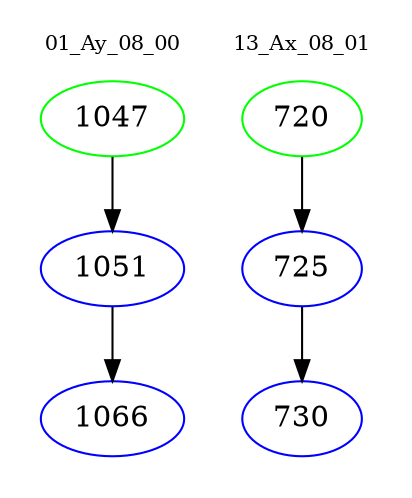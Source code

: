 digraph{
subgraph cluster_0 {
color = white
label = "01_Ay_08_00";
fontsize=10;
T0_1047 [label="1047", color="green"]
T0_1047 -> T0_1051 [color="black"]
T0_1051 [label="1051", color="blue"]
T0_1051 -> T0_1066 [color="black"]
T0_1066 [label="1066", color="blue"]
}
subgraph cluster_1 {
color = white
label = "13_Ax_08_01";
fontsize=10;
T1_720 [label="720", color="green"]
T1_720 -> T1_725 [color="black"]
T1_725 [label="725", color="blue"]
T1_725 -> T1_730 [color="black"]
T1_730 [label="730", color="blue"]
}
}
